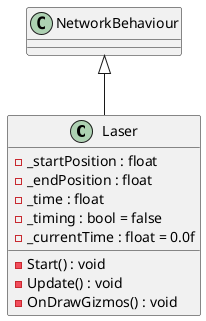 @startuml
class Laser {
    - _startPosition : float
    - _endPosition : float
    - _time : float
    - _timing : bool = false
    - _currentTime : float = 0.0f
    - Start() : void
    - Update() : void
    - OnDrawGizmos() : void
}
NetworkBehaviour <|-- Laser
@enduml
